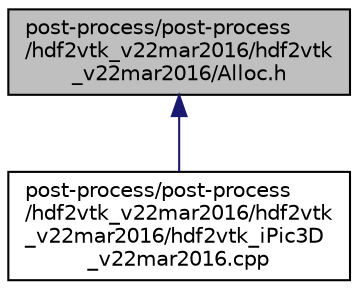 digraph "post-process/post-process/hdf2vtk_v22mar2016/hdf2vtk_v22mar2016/Alloc.h"
{
 // INTERACTIVE_SVG=YES
 // LATEX_PDF_SIZE
  edge [fontname="Helvetica",fontsize="10",labelfontname="Helvetica",labelfontsize="10"];
  node [fontname="Helvetica",fontsize="10",shape=record];
  Node1 [label="post-process/post-process\l/hdf2vtk_v22mar2016/hdf2vtk\l_v22mar2016/Alloc.h",height=0.2,width=0.4,color="black", fillcolor="grey75", style="filled", fontcolor="black",tooltip=" "];
  Node1 -> Node2 [dir="back",color="midnightblue",fontsize="10",style="solid",fontname="Helvetica"];
  Node2 [label="post-process/post-process\l/hdf2vtk_v22mar2016/hdf2vtk\l_v22mar2016/hdf2vtk_iPic3D\l_v22mar2016.cpp",height=0.2,width=0.4,color="black", fillcolor="white", style="filled",URL="$da/dbd/post-process_2hdf2vtk__v22mar2016_2hdf2vtk__v22mar2016_2hdf2vtk__i_pic3_d__v22mar2016_8cpp.html",tooltip=" "];
}
